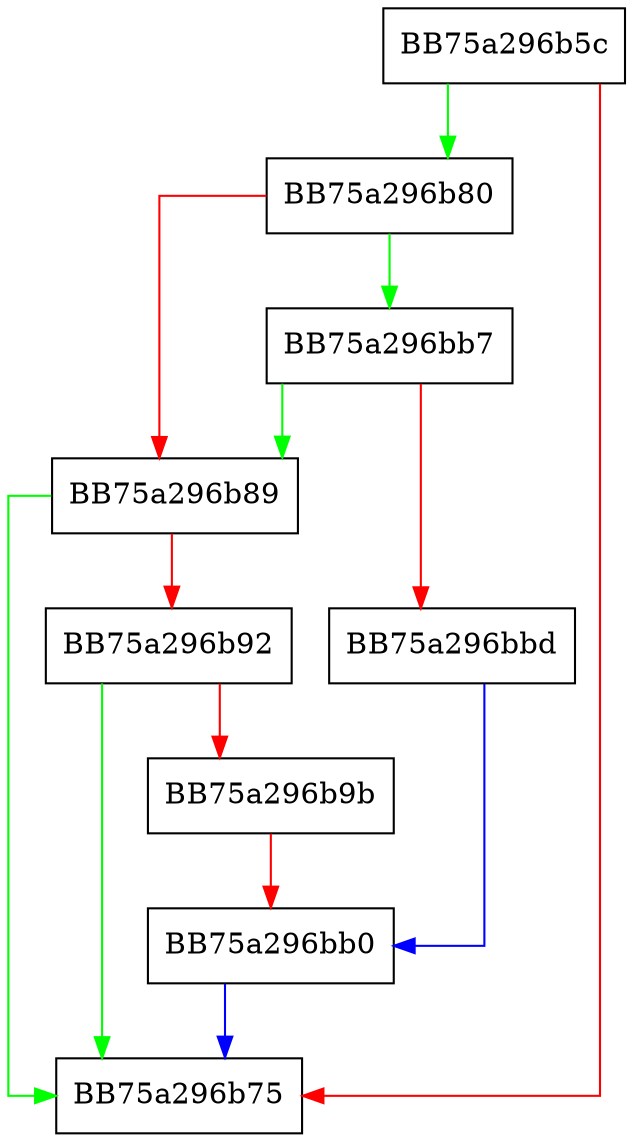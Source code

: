digraph whereLoopClearUnion {
  node [shape="box"];
  graph [splines=ortho];
  BB75a296b5c -> BB75a296b80 [color="green"];
  BB75a296b5c -> BB75a296b75 [color="red"];
  BB75a296b80 -> BB75a296bb7 [color="green"];
  BB75a296b80 -> BB75a296b89 [color="red"];
  BB75a296b89 -> BB75a296b75 [color="green"];
  BB75a296b89 -> BB75a296b92 [color="red"];
  BB75a296b92 -> BB75a296b75 [color="green"];
  BB75a296b92 -> BB75a296b9b [color="red"];
  BB75a296b9b -> BB75a296bb0 [color="red"];
  BB75a296bb0 -> BB75a296b75 [color="blue"];
  BB75a296bb7 -> BB75a296b89 [color="green"];
  BB75a296bb7 -> BB75a296bbd [color="red"];
  BB75a296bbd -> BB75a296bb0 [color="blue"];
}